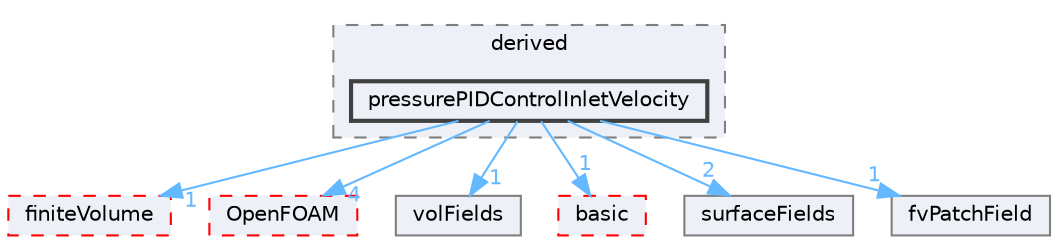 digraph "src/finiteVolume/fields/fvPatchFields/derived/pressurePIDControlInletVelocity"
{
 // LATEX_PDF_SIZE
  bgcolor="transparent";
  edge [fontname=Helvetica,fontsize=10,labelfontname=Helvetica,labelfontsize=10];
  node [fontname=Helvetica,fontsize=10,shape=box,height=0.2,width=0.4];
  compound=true
  subgraph clusterdir_ece9aa6b5af9a7776a75b0c1993b0910 {
    graph [ bgcolor="#edf0f7", pencolor="grey50", label="derived", fontname=Helvetica,fontsize=10 style="filled,dashed", URL="dir_ece9aa6b5af9a7776a75b0c1993b0910.html",tooltip=""]
  dir_cdb457b00d4ffc66784bd87c2dec57a0 [label="pressurePIDControlInletVelocity", fillcolor="#edf0f7", color="grey25", style="filled,bold", URL="dir_cdb457b00d4ffc66784bd87c2dec57a0.html",tooltip=""];
  }
  dir_2ea871e4defbdbd60808750cae643c63 [label="finiteVolume", fillcolor="#edf0f7", color="red", style="filled,dashed", URL="dir_2ea871e4defbdbd60808750cae643c63.html",tooltip=""];
  dir_c5473ff19b20e6ec4dfe5c310b3778a8 [label="OpenFOAM", fillcolor="#edf0f7", color="red", style="filled,dashed", URL="dir_c5473ff19b20e6ec4dfe5c310b3778a8.html",tooltip=""];
  dir_bd8bf7fa65467c460a50eacc456ce356 [label="volFields", fillcolor="#edf0f7", color="grey50", style="filled", URL="dir_bd8bf7fa65467c460a50eacc456ce356.html",tooltip=""];
  dir_546b14c9025d30bb5b92fa069dbdd82c [label="basic", fillcolor="#edf0f7", color="red", style="filled,dashed", URL="dir_546b14c9025d30bb5b92fa069dbdd82c.html",tooltip=""];
  dir_606ba9250f9107f82f779cbd3e87c3a5 [label="surfaceFields", fillcolor="#edf0f7", color="grey50", style="filled", URL="dir_606ba9250f9107f82f779cbd3e87c3a5.html",tooltip=""];
  dir_6b9423849569a7ee618201e7cfce9eaa [label="fvPatchField", fillcolor="#edf0f7", color="grey50", style="filled", URL="dir_6b9423849569a7ee618201e7cfce9eaa.html",tooltip=""];
  dir_cdb457b00d4ffc66784bd87c2dec57a0->dir_2ea871e4defbdbd60808750cae643c63 [headlabel="1", labeldistance=1.5 headhref="dir_003054_001388.html" href="dir_003054_001388.html" color="steelblue1" fontcolor="steelblue1"];
  dir_cdb457b00d4ffc66784bd87c2dec57a0->dir_546b14c9025d30bb5b92fa069dbdd82c [headlabel="1", labeldistance=1.5 headhref="dir_003054_000207.html" href="dir_003054_000207.html" color="steelblue1" fontcolor="steelblue1"];
  dir_cdb457b00d4ffc66784bd87c2dec57a0->dir_606ba9250f9107f82f779cbd3e87c3a5 [headlabel="2", labeldistance=1.5 headhref="dir_003054_003832.html" href="dir_003054_003832.html" color="steelblue1" fontcolor="steelblue1"];
  dir_cdb457b00d4ffc66784bd87c2dec57a0->dir_6b9423849569a7ee618201e7cfce9eaa [headlabel="1", labeldistance=1.5 headhref="dir_003054_001564.html" href="dir_003054_001564.html" color="steelblue1" fontcolor="steelblue1"];
  dir_cdb457b00d4ffc66784bd87c2dec57a0->dir_bd8bf7fa65467c460a50eacc456ce356 [headlabel="1", labeldistance=1.5 headhref="dir_003054_004295.html" href="dir_003054_004295.html" color="steelblue1" fontcolor="steelblue1"];
  dir_cdb457b00d4ffc66784bd87c2dec57a0->dir_c5473ff19b20e6ec4dfe5c310b3778a8 [headlabel="4", labeldistance=1.5 headhref="dir_003054_002695.html" href="dir_003054_002695.html" color="steelblue1" fontcolor="steelblue1"];
}
